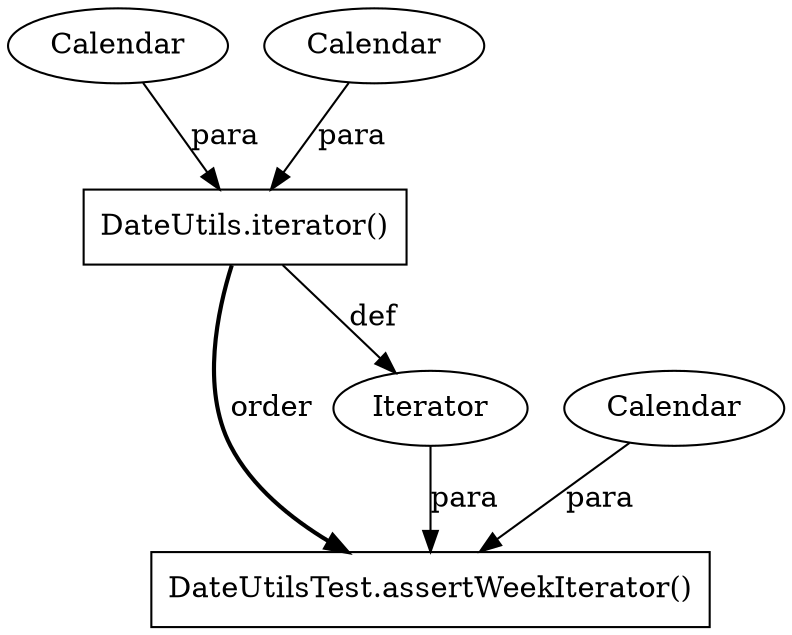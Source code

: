digraph "AUG" {

  1 [ label="DateUtilsTest.assertWeekIterator()" shape="box" ];
  2 [ label="Iterator" shape="ellipse" ];
  3 [ label="DateUtils.iterator()" shape="box" ];
  4 [ label="Calendar" shape="ellipse" ];
  5 [ label="Calendar" shape="ellipse" ];
  6 [ label="Calendar" shape="ellipse" ];
  5 -> 1 [ label="para" style="solid" ];
  3 -> 1 [ label="order" style="bold" ];
  2 -> 1 [ label="para" style="solid" ];
  3 -> 2 [ label="def" style="solid" ];
  6 -> 3 [ label="para" style="solid" ];
  4 -> 3 [ label="para" style="solid" ];
}
